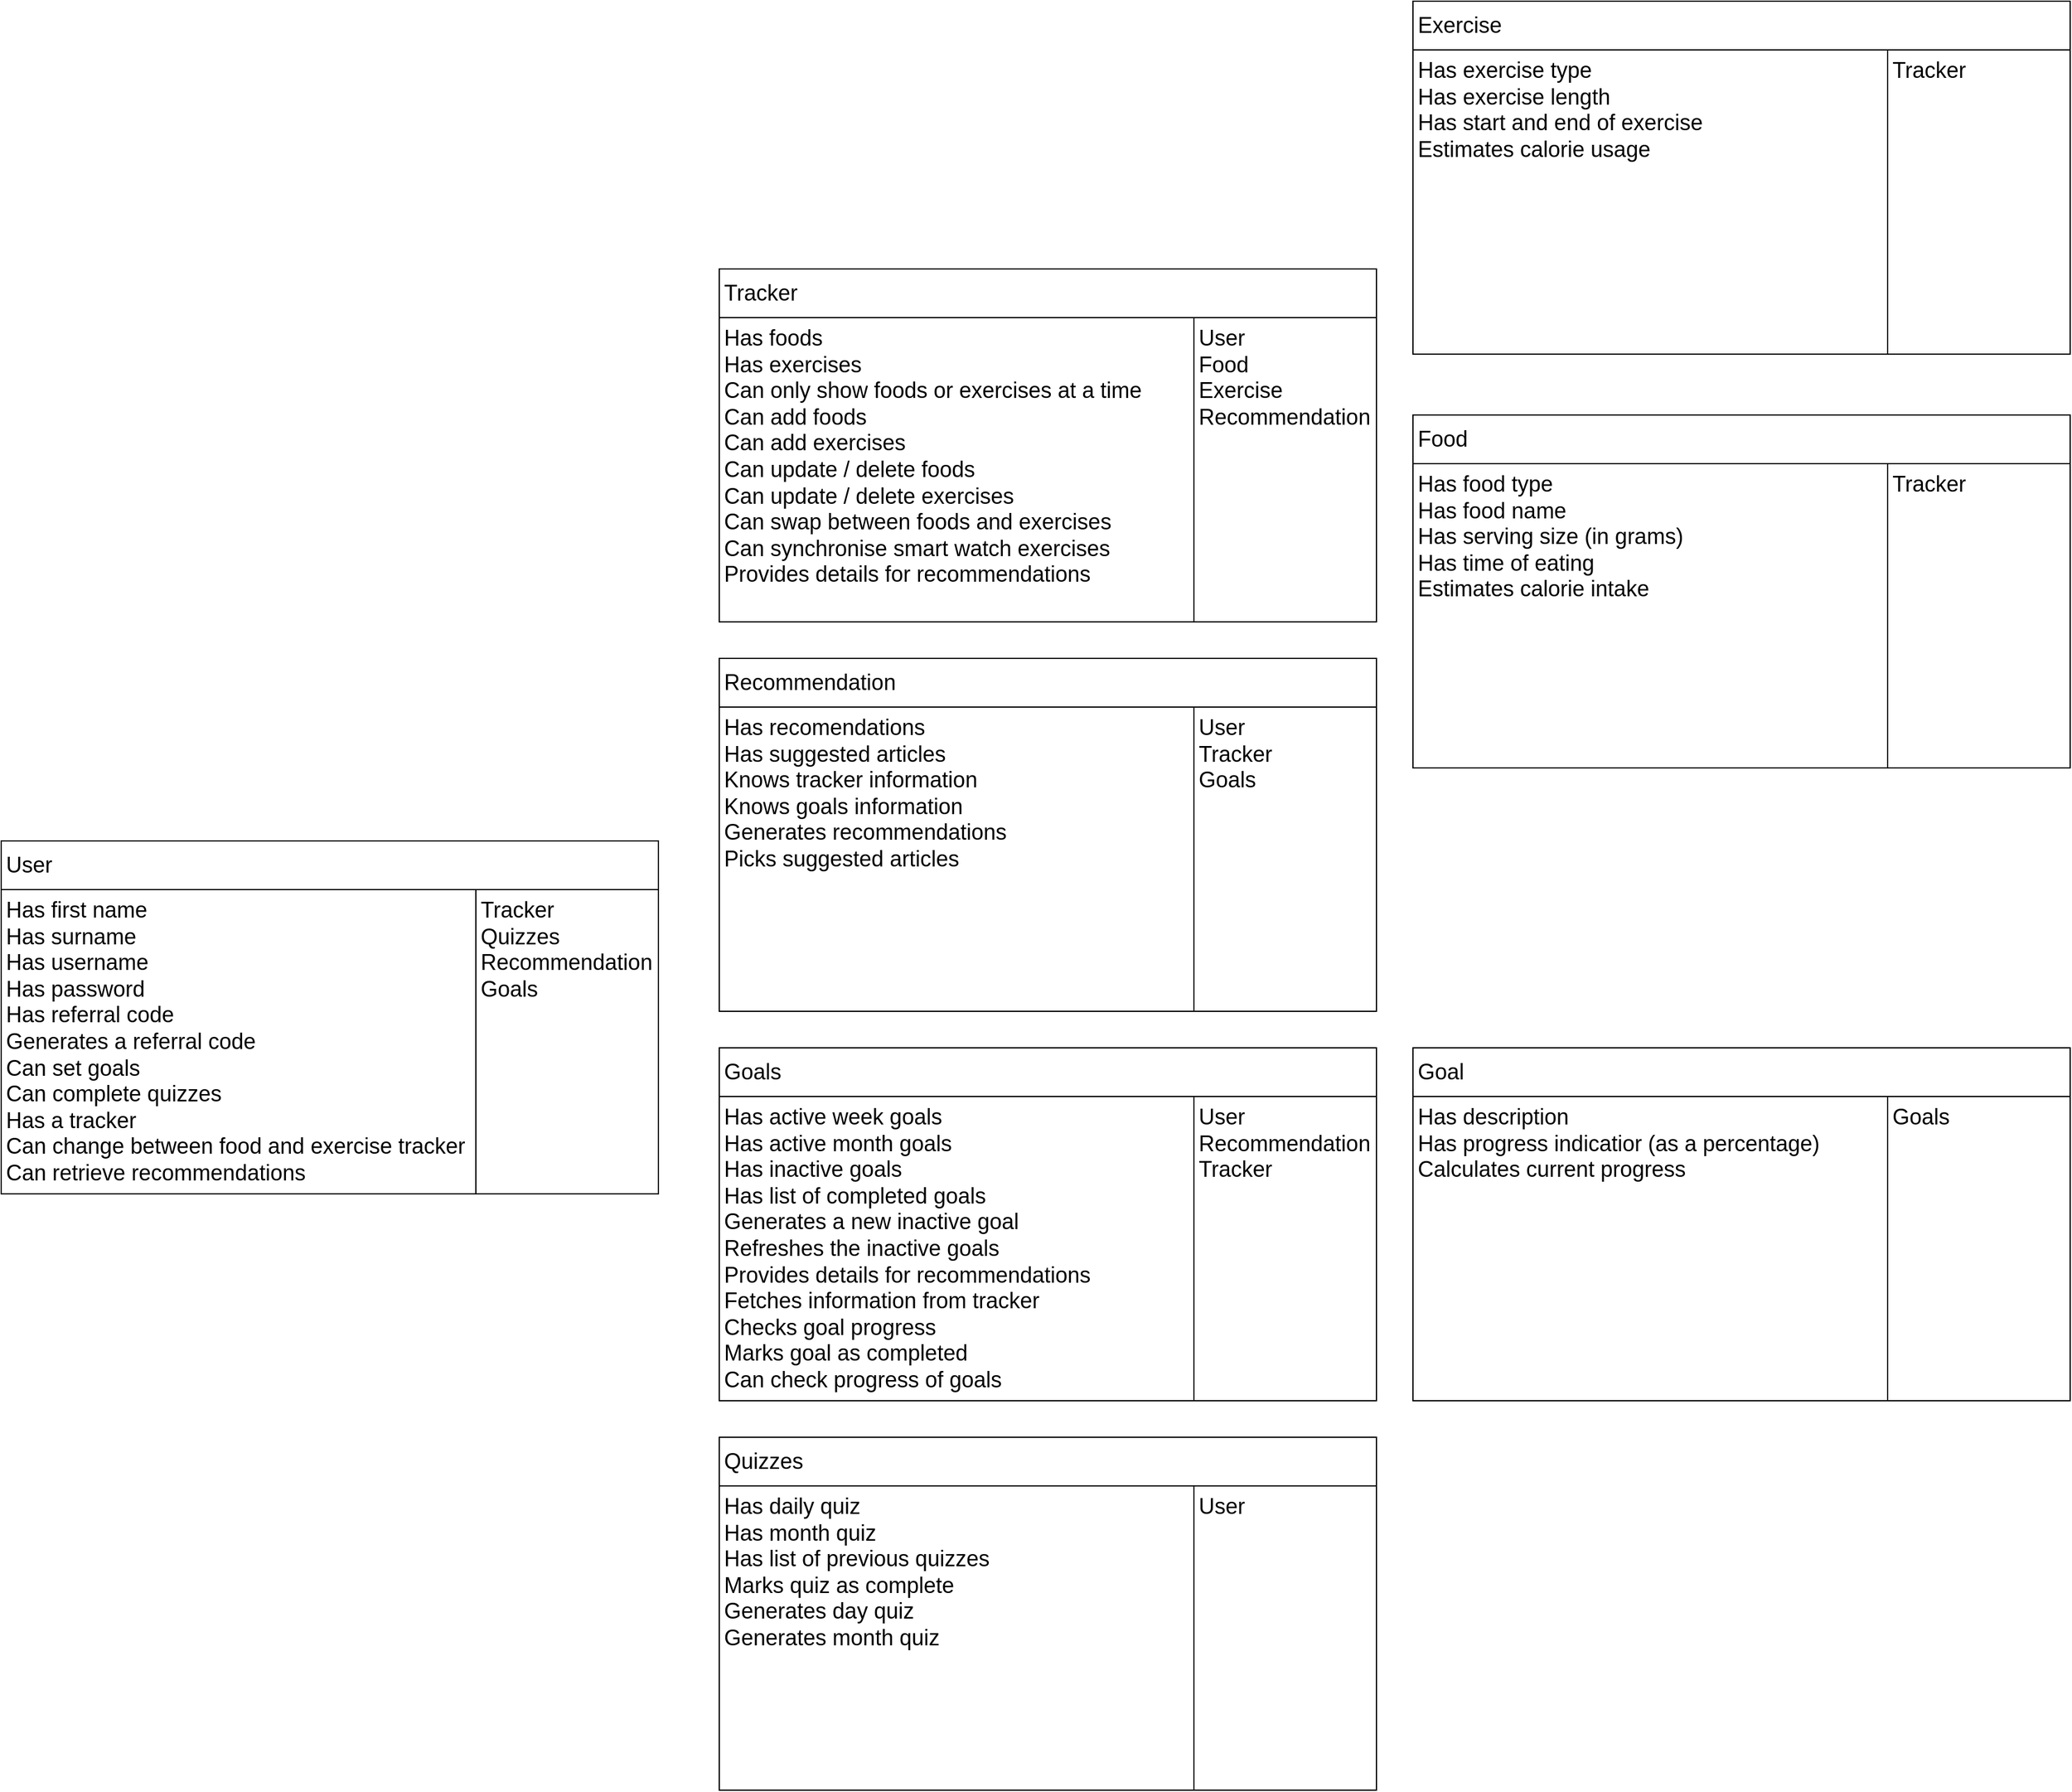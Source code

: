 <mxfile version="20.6.0" type="github">
  <diagram id="C8AFp-pyY6J9dGBlVLXl" name="Page-1">
    <mxGraphModel dx="3644" dy="2308" grid="0" gridSize="10" guides="1" tooltips="1" connect="1" arrows="1" fold="1" page="0" pageScale="1" pageWidth="827" pageHeight="1169" math="0" shadow="0">
      <root>
        <mxCell id="0" />
        <mxCell id="1" parent="0" />
        <mxCell id="7b7uNmIIZu-2F_9M2HFx-2" value="User" style="rounded=0;whiteSpace=wrap;html=1;fontSize=18;align=left;spacingLeft=2;" parent="1" vertex="1">
          <mxGeometry x="-650" y="20" width="540" height="40" as="geometry" />
        </mxCell>
        <mxCell id="7b7uNmIIZu-2F_9M2HFx-3" value="Has first name&lt;br style=&quot;font-size: 18px;&quot;&gt;Has surname&lt;br style=&quot;font-size: 18px;&quot;&gt;Has username&lt;br style=&quot;font-size: 18px;&quot;&gt;Has password&lt;br style=&quot;font-size: 18px;&quot;&gt;Has referral code&lt;br style=&quot;font-size: 18px;&quot;&gt;Generates a referral code&lt;br style=&quot;font-size: 18px;&quot;&gt;Can set goals&lt;br style=&quot;font-size: 18px;&quot;&gt;Can complete quizzes&lt;br style=&quot;font-size: 18px;&quot;&gt;Has a tracker&lt;br style=&quot;font-size: 18px;&quot;&gt;Can change between food and exercise tracker&lt;br style=&quot;font-size: 18px;&quot;&gt;Can retrieve recommendations" style="rounded=0;whiteSpace=wrap;html=1;fontSize=18;align=left;spacingLeft=2;verticalAlign=top;" parent="1" vertex="1">
          <mxGeometry x="-650" y="60" width="390" height="250" as="geometry" />
        </mxCell>
        <mxCell id="7b7uNmIIZu-2F_9M2HFx-4" value="Tracker&lt;br style=&quot;font-size: 18px;&quot;&gt;Quizzes&lt;br style=&quot;font-size: 18px;&quot;&gt;Recommendation&lt;br style=&quot;font-size: 18px;&quot;&gt;Goals" style="rounded=0;whiteSpace=wrap;html=1;fontSize=18;align=left;spacingLeft=2;verticalAlign=top;" parent="1" vertex="1">
          <mxGeometry x="-260" y="60" width="150" height="250" as="geometry" />
        </mxCell>
        <mxCell id="7b7uNmIIZu-2F_9M2HFx-5" value="Tracker" style="rounded=0;whiteSpace=wrap;html=1;fontSize=18;align=left;spacingLeft=2;" parent="1" vertex="1">
          <mxGeometry x="-60" y="-450" width="530" height="40" as="geometry" />
        </mxCell>
        <mxCell id="7b7uNmIIZu-2F_9M2HFx-6" value="Has foods&lt;br style=&quot;font-size: 18px;&quot;&gt;Has exercises&lt;br style=&quot;font-size: 18px;&quot;&gt;Can only show foods or exercises at a time&lt;br style=&quot;font-size: 18px;&quot;&gt;Can add foods&lt;br style=&quot;font-size: 18px;&quot;&gt;Can add exercises&lt;br style=&quot;font-size: 18px;&quot;&gt;Can update / delete foods&lt;br style=&quot;font-size: 18px;&quot;&gt;Can update / delete exercises&lt;br style=&quot;font-size: 18px;&quot;&gt;Can swap between foods and exercises&lt;br style=&quot;font-size: 18px;&quot;&gt;Can synchronise smart watch exercises&lt;br style=&quot;font-size: 18px;&quot;&gt;Provides details for recommendations&lt;br style=&quot;font-size: 18px;&quot;&gt;" style="rounded=0;whiteSpace=wrap;html=1;fontSize=18;align=left;spacingLeft=2;verticalAlign=top;" parent="1" vertex="1">
          <mxGeometry x="-60" y="-410" width="390" height="250" as="geometry" />
        </mxCell>
        <mxCell id="7b7uNmIIZu-2F_9M2HFx-7" value="User&lt;br style=&quot;font-size: 18px;&quot;&gt;Food&lt;br style=&quot;font-size: 18px;&quot;&gt;Exercise&lt;br style=&quot;font-size: 18px;&quot;&gt;Recommendation" style="rounded=0;whiteSpace=wrap;html=1;fontSize=18;align=left;spacingLeft=2;verticalAlign=top;" parent="1" vertex="1">
          <mxGeometry x="330" y="-410" width="150" height="250" as="geometry" />
        </mxCell>
        <mxCell id="7b7uNmIIZu-2F_9M2HFx-8" value="Recommendation" style="rounded=0;whiteSpace=wrap;html=1;fontSize=18;align=left;spacingLeft=2;" parent="1" vertex="1">
          <mxGeometry x="-60" y="-130" width="530" height="40" as="geometry" />
        </mxCell>
        <mxCell id="7b7uNmIIZu-2F_9M2HFx-9" value="Has recomendations&lt;br style=&quot;font-size: 18px;&quot;&gt;Has suggested articles&lt;br style=&quot;font-size: 18px;&quot;&gt;Knows tracker information&lt;br style=&quot;font-size: 18px;&quot;&gt;Knows goals information&lt;br style=&quot;font-size: 18px;&quot;&gt;Generates recommendations&lt;br style=&quot;font-size: 18px;&quot;&gt;Picks suggested articles" style="rounded=0;whiteSpace=wrap;html=1;fontSize=18;align=left;spacingLeft=2;verticalAlign=top;" parent="1" vertex="1">
          <mxGeometry x="-60" y="-90" width="390" height="250" as="geometry" />
        </mxCell>
        <mxCell id="7b7uNmIIZu-2F_9M2HFx-10" value="User&lt;br style=&quot;font-size: 18px;&quot;&gt;Tracker&lt;br style=&quot;font-size: 18px;&quot;&gt;Goals" style="rounded=0;whiteSpace=wrap;html=1;fontSize=18;align=left;spacingLeft=2;verticalAlign=top;" parent="1" vertex="1">
          <mxGeometry x="330" y="-90" width="150" height="250" as="geometry" />
        </mxCell>
        <mxCell id="7b7uNmIIZu-2F_9M2HFx-26" value="Goal" style="rounded=0;whiteSpace=wrap;html=1;fontSize=18;align=left;spacingLeft=2;" parent="1" vertex="1">
          <mxGeometry x="510" y="190" width="540" height="40" as="geometry" />
        </mxCell>
        <mxCell id="7b7uNmIIZu-2F_9M2HFx-27" value="Has description&lt;br style=&quot;font-size: 18px;&quot;&gt;Has progress indicatior (as a percentage)&lt;br style=&quot;font-size: 18px;&quot;&gt;Calculates current progress" style="rounded=0;whiteSpace=wrap;html=1;fontSize=18;align=left;spacingLeft=2;verticalAlign=top;" parent="1" vertex="1">
          <mxGeometry x="510" y="230" width="390" height="250" as="geometry" />
        </mxCell>
        <mxCell id="7b7uNmIIZu-2F_9M2HFx-28" value="Goals" style="rounded=0;whiteSpace=wrap;html=1;fontSize=18;align=left;spacingLeft=2;verticalAlign=top;" parent="1" vertex="1">
          <mxGeometry x="900" y="230" width="150" height="250" as="geometry" />
        </mxCell>
        <mxCell id="7b7uNmIIZu-2F_9M2HFx-32" value="Quizzes" style="rounded=0;whiteSpace=wrap;html=1;fontSize=18;align=left;spacingLeft=2;" parent="1" vertex="1">
          <mxGeometry x="-60" y="510" width="540" height="40" as="geometry" />
        </mxCell>
        <mxCell id="7b7uNmIIZu-2F_9M2HFx-33" value="Has daily quiz&lt;br style=&quot;font-size: 18px;&quot;&gt;Has month quiz&lt;br style=&quot;font-size: 18px;&quot;&gt;Has list of previous quizzes&lt;br style=&quot;font-size: 18px;&quot;&gt;Marks quiz as complete&lt;br style=&quot;font-size: 18px;&quot;&gt;Generates day quiz&lt;br style=&quot;font-size: 18px;&quot;&gt;Generates month quiz" style="rounded=0;whiteSpace=wrap;html=1;fontSize=18;align=left;spacingLeft=2;verticalAlign=top;" parent="1" vertex="1">
          <mxGeometry x="-60" y="550" width="390" height="250" as="geometry" />
        </mxCell>
        <mxCell id="7b7uNmIIZu-2F_9M2HFx-34" value="User" style="rounded=0;whiteSpace=wrap;html=1;fontSize=18;align=left;spacingLeft=2;verticalAlign=top;" parent="1" vertex="1">
          <mxGeometry x="330" y="550" width="150" height="250" as="geometry" />
        </mxCell>
        <mxCell id="7b7uNmIIZu-2F_9M2HFx-35" value="Goals" style="rounded=0;whiteSpace=wrap;html=1;fontSize=18;align=left;spacingLeft=2;" parent="1" vertex="1">
          <mxGeometry x="-60" y="190" width="540" height="40" as="geometry" />
        </mxCell>
        <mxCell id="7b7uNmIIZu-2F_9M2HFx-36" value="Has active week goals&lt;br style=&quot;font-size: 18px;&quot;&gt;Has active month goals&lt;br style=&quot;font-size: 18px;&quot;&gt;Has inactive goals&lt;br style=&quot;font-size: 18px;&quot;&gt;Has list of completed goals&lt;br style=&quot;font-size: 18px;&quot;&gt;Generates a new inactive goal&lt;br style=&quot;font-size: 18px;&quot;&gt;Refreshes the inactive goals&lt;br style=&quot;font-size: 18px;&quot;&gt;Provides details for recommendations&amp;nbsp;&lt;br style=&quot;font-size: 18px;&quot;&gt;Fetches information from tracker&lt;br style=&quot;font-size: 18px;&quot;&gt;Checks goal progress&lt;br style=&quot;font-size: 18px;&quot;&gt;Marks goal as completed&lt;br style=&quot;font-size: 18px;&quot;&gt;Can check progress of goals" style="rounded=0;whiteSpace=wrap;html=1;fontSize=18;align=left;spacingLeft=2;verticalAlign=top;" parent="1" vertex="1">
          <mxGeometry x="-60" y="230" width="390" height="250" as="geometry" />
        </mxCell>
        <mxCell id="7b7uNmIIZu-2F_9M2HFx-37" value="User&lt;br style=&quot;font-size: 18px;&quot;&gt;Recommendation&lt;br style=&quot;font-size: 18px;&quot;&gt;Tracker" style="rounded=0;whiteSpace=wrap;html=1;fontSize=18;align=left;spacingLeft=2;verticalAlign=top;" parent="1" vertex="1">
          <mxGeometry x="330" y="230" width="150" height="250" as="geometry" />
        </mxCell>
        <mxCell id="7b7uNmIIZu-2F_9M2HFx-38" value="Exercise" style="rounded=0;whiteSpace=wrap;html=1;fontSize=18;align=left;spacingLeft=2;" parent="1" vertex="1">
          <mxGeometry x="510" y="-670" width="530" height="40" as="geometry" />
        </mxCell>
        <mxCell id="7b7uNmIIZu-2F_9M2HFx-39" value="Has exercise type&lt;br style=&quot;font-size: 18px;&quot;&gt;Has exercise length&lt;br style=&quot;font-size: 18px;&quot;&gt;Has start and end of exercise&lt;br style=&quot;font-size: 18px;&quot;&gt;Estimates calorie usage" style="rounded=0;whiteSpace=wrap;html=1;fontSize=18;align=left;spacingLeft=2;verticalAlign=top;" parent="1" vertex="1">
          <mxGeometry x="510" y="-630" width="390" height="250" as="geometry" />
        </mxCell>
        <mxCell id="7b7uNmIIZu-2F_9M2HFx-40" value="Tracker" style="rounded=0;whiteSpace=wrap;html=1;fontSize=18;align=left;spacingLeft=2;verticalAlign=top;" parent="1" vertex="1">
          <mxGeometry x="900" y="-630" width="150" height="250" as="geometry" />
        </mxCell>
        <mxCell id="7b7uNmIIZu-2F_9M2HFx-41" value="Food" style="rounded=0;whiteSpace=wrap;html=1;fontSize=18;align=left;spacingLeft=2;" parent="1" vertex="1">
          <mxGeometry x="510" y="-330" width="530" height="40" as="geometry" />
        </mxCell>
        <mxCell id="7b7uNmIIZu-2F_9M2HFx-42" value="Has food type&lt;br style=&quot;font-size: 18px;&quot;&gt;Has food name&lt;br style=&quot;font-size: 18px;&quot;&gt;Has serving size (in grams)&lt;br style=&quot;font-size: 18px;&quot;&gt;Has time of eating&lt;br style=&quot;font-size: 18px;&quot;&gt;Estimates calorie intake" style="rounded=0;whiteSpace=wrap;html=1;fontSize=18;align=left;spacingLeft=2;verticalAlign=top;" parent="1" vertex="1">
          <mxGeometry x="510" y="-290" width="390" height="250" as="geometry" />
        </mxCell>
        <mxCell id="7b7uNmIIZu-2F_9M2HFx-43" value="Tracker" style="rounded=0;whiteSpace=wrap;html=1;fontSize=18;align=left;spacingLeft=2;verticalAlign=top;" parent="1" vertex="1">
          <mxGeometry x="900" y="-290" width="150" height="250" as="geometry" />
        </mxCell>
        <mxCell id="KnIYCJtJgT_xI70_bm0W-1" value="Tracker" style="rounded=0;whiteSpace=wrap;html=1;fontSize=18;align=left;spacingLeft=2;" vertex="1" parent="1">
          <mxGeometry x="-60" y="-450" width="540" height="40" as="geometry" />
        </mxCell>
        <mxCell id="KnIYCJtJgT_xI70_bm0W-2" value="Exercise" style="rounded=0;whiteSpace=wrap;html=1;fontSize=18;align=left;spacingLeft=2;" vertex="1" parent="1">
          <mxGeometry x="510" y="-670" width="540" height="40" as="geometry" />
        </mxCell>
        <mxCell id="KnIYCJtJgT_xI70_bm0W-3" value="Food" style="rounded=0;whiteSpace=wrap;html=1;fontSize=18;align=left;spacingLeft=2;" vertex="1" parent="1">
          <mxGeometry x="510" y="-330" width="540" height="40" as="geometry" />
        </mxCell>
        <mxCell id="KnIYCJtJgT_xI70_bm0W-4" value="Recommendation" style="rounded=0;whiteSpace=wrap;html=1;fontSize=18;align=left;spacingLeft=2;" vertex="1" parent="1">
          <mxGeometry x="-60" y="-130" width="540" height="40" as="geometry" />
        </mxCell>
      </root>
    </mxGraphModel>
  </diagram>
</mxfile>
